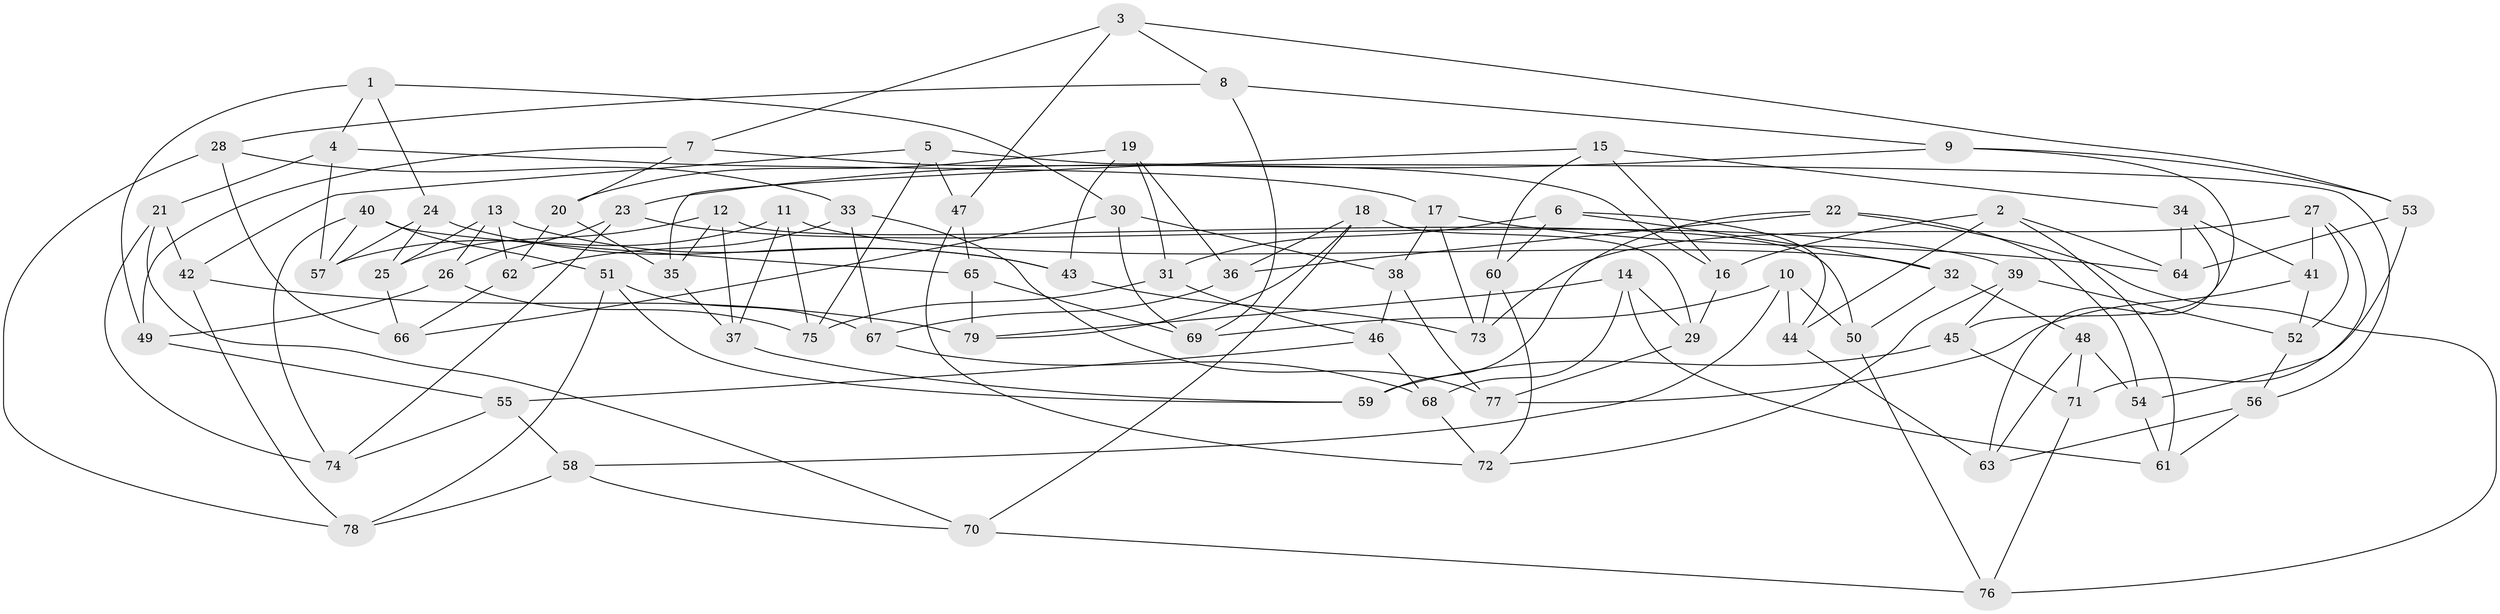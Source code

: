 // Generated by graph-tools (version 1.1) at 2025/16/03/09/25 04:16:23]
// undirected, 79 vertices, 158 edges
graph export_dot {
graph [start="1"]
  node [color=gray90,style=filled];
  1;
  2;
  3;
  4;
  5;
  6;
  7;
  8;
  9;
  10;
  11;
  12;
  13;
  14;
  15;
  16;
  17;
  18;
  19;
  20;
  21;
  22;
  23;
  24;
  25;
  26;
  27;
  28;
  29;
  30;
  31;
  32;
  33;
  34;
  35;
  36;
  37;
  38;
  39;
  40;
  41;
  42;
  43;
  44;
  45;
  46;
  47;
  48;
  49;
  50;
  51;
  52;
  53;
  54;
  55;
  56;
  57;
  58;
  59;
  60;
  61;
  62;
  63;
  64;
  65;
  66;
  67;
  68;
  69;
  70;
  71;
  72;
  73;
  74;
  75;
  76;
  77;
  78;
  79;
  1 -- 4;
  1 -- 49;
  1 -- 24;
  1 -- 30;
  2 -- 64;
  2 -- 16;
  2 -- 61;
  2 -- 44;
  3 -- 47;
  3 -- 8;
  3 -- 53;
  3 -- 7;
  4 -- 17;
  4 -- 57;
  4 -- 21;
  5 -- 56;
  5 -- 75;
  5 -- 47;
  5 -- 42;
  6 -- 60;
  6 -- 31;
  6 -- 32;
  6 -- 44;
  7 -- 20;
  7 -- 16;
  7 -- 49;
  8 -- 28;
  8 -- 69;
  8 -- 9;
  9 -- 45;
  9 -- 23;
  9 -- 53;
  10 -- 44;
  10 -- 58;
  10 -- 50;
  10 -- 69;
  11 -- 37;
  11 -- 75;
  11 -- 57;
  11 -- 32;
  12 -- 50;
  12 -- 35;
  12 -- 25;
  12 -- 37;
  13 -- 43;
  13 -- 25;
  13 -- 62;
  13 -- 26;
  14 -- 68;
  14 -- 61;
  14 -- 79;
  14 -- 29;
  15 -- 34;
  15 -- 16;
  15 -- 35;
  15 -- 60;
  16 -- 29;
  17 -- 64;
  17 -- 73;
  17 -- 38;
  18 -- 70;
  18 -- 29;
  18 -- 79;
  18 -- 36;
  19 -- 36;
  19 -- 31;
  19 -- 43;
  19 -- 20;
  20 -- 35;
  20 -- 62;
  21 -- 74;
  21 -- 70;
  21 -- 42;
  22 -- 54;
  22 -- 36;
  22 -- 76;
  22 -- 59;
  23 -- 39;
  23 -- 26;
  23 -- 74;
  24 -- 43;
  24 -- 25;
  24 -- 57;
  25 -- 66;
  26 -- 75;
  26 -- 49;
  27 -- 54;
  27 -- 73;
  27 -- 52;
  27 -- 41;
  28 -- 33;
  28 -- 66;
  28 -- 78;
  29 -- 77;
  30 -- 66;
  30 -- 69;
  30 -- 38;
  31 -- 75;
  31 -- 46;
  32 -- 48;
  32 -- 50;
  33 -- 67;
  33 -- 77;
  33 -- 62;
  34 -- 63;
  34 -- 64;
  34 -- 41;
  35 -- 37;
  36 -- 67;
  37 -- 59;
  38 -- 77;
  38 -- 46;
  39 -- 45;
  39 -- 72;
  39 -- 52;
  40 -- 57;
  40 -- 74;
  40 -- 65;
  40 -- 51;
  41 -- 77;
  41 -- 52;
  42 -- 78;
  42 -- 79;
  43 -- 73;
  44 -- 63;
  45 -- 59;
  45 -- 71;
  46 -- 68;
  46 -- 55;
  47 -- 72;
  47 -- 65;
  48 -- 71;
  48 -- 54;
  48 -- 63;
  49 -- 55;
  50 -- 76;
  51 -- 78;
  51 -- 59;
  51 -- 67;
  52 -- 56;
  53 -- 64;
  53 -- 71;
  54 -- 61;
  55 -- 58;
  55 -- 74;
  56 -- 61;
  56 -- 63;
  58 -- 78;
  58 -- 70;
  60 -- 73;
  60 -- 72;
  62 -- 66;
  65 -- 69;
  65 -- 79;
  67 -- 68;
  68 -- 72;
  70 -- 76;
  71 -- 76;
}
